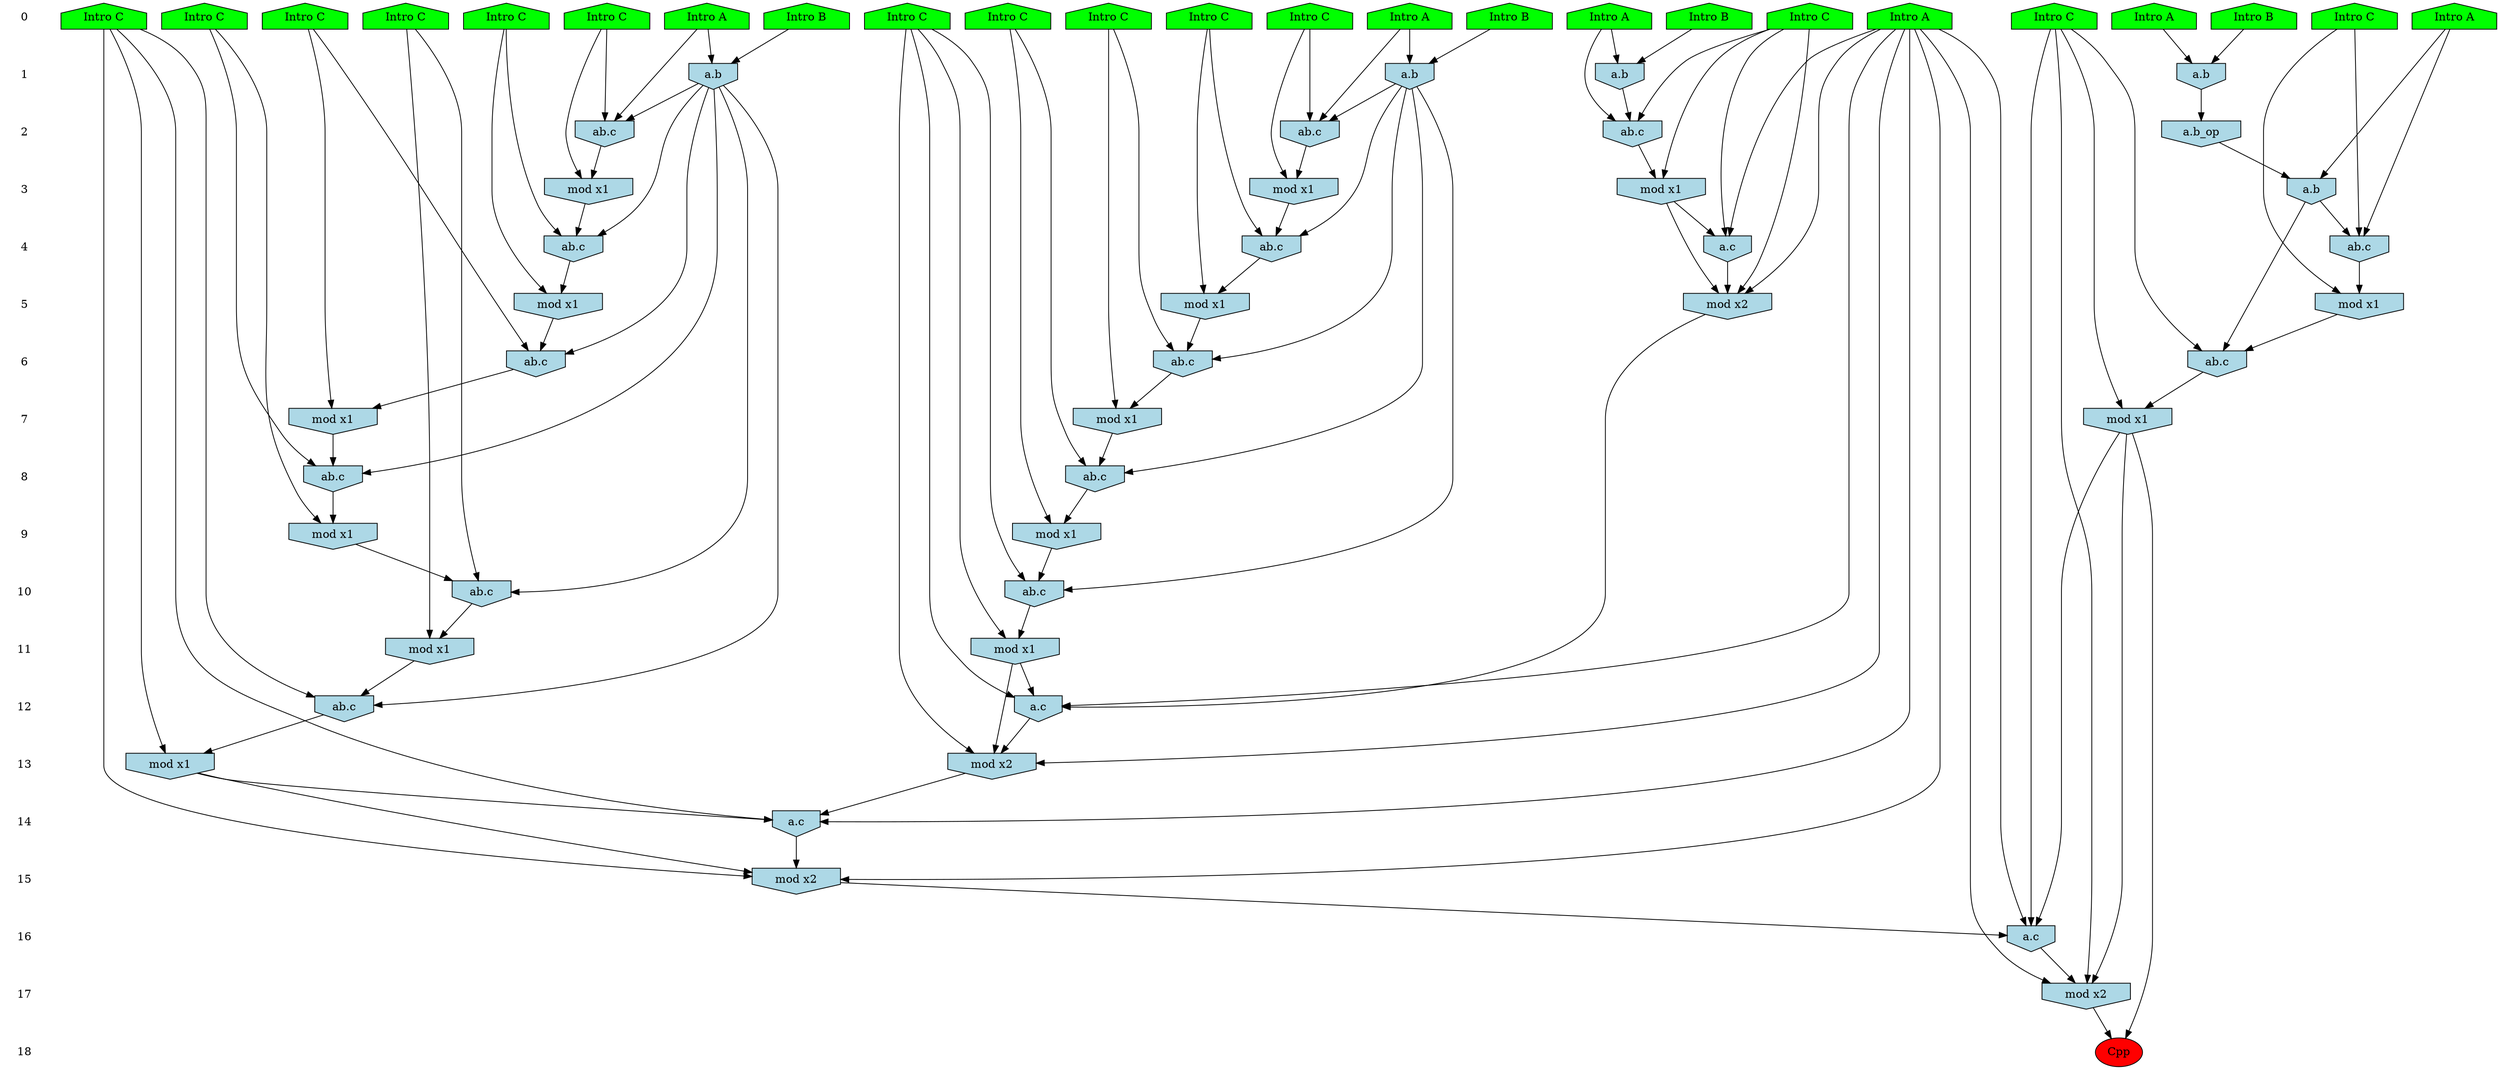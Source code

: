/* Compression of 1 causal flows obtained in average at 1.797526E+01 t.u */
/* Compressed causal flows were: [3202] */
digraph G{
 ranksep=.5 ; 
{ rank = same ; "0" [shape=plaintext] ; node_1 [label ="Intro A", shape=house, style=filled, fillcolor=green] ;
node_2 [label ="Intro A", shape=house, style=filled, fillcolor=green] ;
node_3 [label ="Intro A", shape=house, style=filled, fillcolor=green] ;
node_4 [label ="Intro A", shape=house, style=filled, fillcolor=green] ;
node_5 [label ="Intro B", shape=house, style=filled, fillcolor=green] ;
node_6 [label ="Intro A", shape=house, style=filled, fillcolor=green] ;
node_7 [label ="Intro B", shape=house, style=filled, fillcolor=green] ;
node_8 [label ="Intro B", shape=house, style=filled, fillcolor=green] ;
node_9 [label ="Intro A", shape=house, style=filled, fillcolor=green] ;
node_10 [label ="Intro B", shape=house, style=filled, fillcolor=green] ;
node_11 [label ="Intro C", shape=house, style=filled, fillcolor=green] ;
node_12 [label ="Intro C", shape=house, style=filled, fillcolor=green] ;
node_13 [label ="Intro C", shape=house, style=filled, fillcolor=green] ;
node_14 [label ="Intro C", shape=house, style=filled, fillcolor=green] ;
node_15 [label ="Intro C", shape=house, style=filled, fillcolor=green] ;
node_16 [label ="Intro C", shape=house, style=filled, fillcolor=green] ;
node_17 [label ="Intro C", shape=house, style=filled, fillcolor=green] ;
node_18 [label ="Intro C", shape=house, style=filled, fillcolor=green] ;
node_19 [label ="Intro C", shape=house, style=filled, fillcolor=green] ;
node_20 [label ="Intro C", shape=house, style=filled, fillcolor=green] ;
node_21 [label ="Intro C", shape=house, style=filled, fillcolor=green] ;
node_22 [label ="Intro C", shape=house, style=filled, fillcolor=green] ;
node_23 [label ="Intro C", shape=house, style=filled, fillcolor=green] ;
node_24 [label ="Intro C", shape=house, style=filled, fillcolor=green] ;
}
{ rank = same ; "1" [shape=plaintext] ; node_25 [label="a.b", shape=invhouse, style=filled, fillcolor = lightblue] ;
node_27 [label="a.b", shape=invhouse, style=filled, fillcolor = lightblue] ;
node_29 [label="a.b", shape=invhouse, style=filled, fillcolor = lightblue] ;
node_38 [label="a.b", shape=invhouse, style=filled, fillcolor = lightblue] ;
}
{ rank = same ; "2" [shape=plaintext] ; node_26 [label="ab.c", shape=invhouse, style=filled, fillcolor = lightblue] ;
node_31 [label="ab.c", shape=invhouse, style=filled, fillcolor = lightblue] ;
node_39 [label="ab.c", shape=invhouse, style=filled, fillcolor = lightblue] ;
node_51 [label="a.b_op", shape=invhouse, style=filled, fillcolor = lightblue] ;
}
{ rank = same ; "3" [shape=plaintext] ; node_28 [label="mod x1", shape=invhouse, style=filled, fillcolor = lightblue] ;
node_32 [label="mod x1", shape=invhouse, style=filled, fillcolor = lightblue] ;
node_41 [label="mod x1", shape=invhouse, style=filled, fillcolor = lightblue] ;
node_54 [label="a.b", shape=invhouse, style=filled, fillcolor = lightblue] ;
}
{ rank = same ; "4" [shape=plaintext] ; node_30 [label="ab.c", shape=invhouse, style=filled, fillcolor = lightblue] ;
node_35 [label="ab.c", shape=invhouse, style=filled, fillcolor = lightblue] ;
node_52 [label="a.c", shape=invhouse, style=filled, fillcolor = lightblue] ;
node_55 [label="ab.c", shape=invhouse, style=filled, fillcolor = lightblue] ;
}
{ rank = same ; "5" [shape=plaintext] ; node_33 [label="mod x1", shape=invhouse, style=filled, fillcolor = lightblue] ;
node_40 [label="mod x1", shape=invhouse, style=filled, fillcolor = lightblue] ;
node_53 [label="mod x2", shape=invhouse, style=filled, fillcolor = lightblue] ;
node_58 [label="mod x1", shape=invhouse, style=filled, fillcolor = lightblue] ;
}
{ rank = same ; "6" [shape=plaintext] ; node_34 [label="ab.c", shape=invhouse, style=filled, fillcolor = lightblue] ;
node_43 [label="ab.c", shape=invhouse, style=filled, fillcolor = lightblue] ;
node_59 [label="ab.c", shape=invhouse, style=filled, fillcolor = lightblue] ;
}
{ rank = same ; "7" [shape=plaintext] ; node_36 [label="mod x1", shape=invhouse, style=filled, fillcolor = lightblue] ;
node_44 [label="mod x1", shape=invhouse, style=filled, fillcolor = lightblue] ;
node_61 [label="mod x1", shape=invhouse, style=filled, fillcolor = lightblue] ;
}
{ rank = same ; "8" [shape=plaintext] ; node_37 [label="ab.c", shape=invhouse, style=filled, fillcolor = lightblue] ;
node_45 [label="ab.c", shape=invhouse, style=filled, fillcolor = lightblue] ;
}
{ rank = same ; "9" [shape=plaintext] ; node_42 [label="mod x1", shape=invhouse, style=filled, fillcolor = lightblue] ;
node_46 [label="mod x1", shape=invhouse, style=filled, fillcolor = lightblue] ;
}
{ rank = same ; "10" [shape=plaintext] ; node_47 [label="ab.c", shape=invhouse, style=filled, fillcolor = lightblue] ;
node_48 [label="ab.c", shape=invhouse, style=filled, fillcolor = lightblue] ;
}
{ rank = same ; "11" [shape=plaintext] ; node_49 [label="mod x1", shape=invhouse, style=filled, fillcolor = lightblue] ;
node_50 [label="mod x1", shape=invhouse, style=filled, fillcolor = lightblue] ;
}
{ rank = same ; "12" [shape=plaintext] ; node_56 [label="a.c", shape=invhouse, style=filled, fillcolor = lightblue] ;
node_60 [label="ab.c", shape=invhouse, style=filled, fillcolor = lightblue] ;
}
{ rank = same ; "13" [shape=plaintext] ; node_57 [label="mod x2", shape=invhouse, style=filled, fillcolor = lightblue] ;
node_62 [label="mod x1", shape=invhouse, style=filled, fillcolor = lightblue] ;
}
{ rank = same ; "14" [shape=plaintext] ; node_63 [label="a.c", shape=invhouse, style=filled, fillcolor = lightblue] ;
}
{ rank = same ; "15" [shape=plaintext] ; node_64 [label="mod x2", shape=invhouse, style=filled, fillcolor = lightblue] ;
}
{ rank = same ; "16" [shape=plaintext] ; node_65 [label="a.c", shape=invhouse, style=filled, fillcolor = lightblue] ;
}
{ rank = same ; "17" [shape=plaintext] ; node_66 [label="mod x2", shape=invhouse, style=filled, fillcolor = lightblue] ;
}
{ rank = same ; "18" [shape=plaintext] ; node_67 [label ="Cpp", style=filled, fillcolor=red] ;
}
"0" -> "1" [style="invis"]; 
"1" -> "2" [style="invis"]; 
"2" -> "3" [style="invis"]; 
"3" -> "4" [style="invis"]; 
"4" -> "5" [style="invis"]; 
"5" -> "6" [style="invis"]; 
"6" -> "7" [style="invis"]; 
"7" -> "8" [style="invis"]; 
"8" -> "9" [style="invis"]; 
"9" -> "10" [style="invis"]; 
"10" -> "11" [style="invis"]; 
"11" -> "12" [style="invis"]; 
"12" -> "13" [style="invis"]; 
"13" -> "14" [style="invis"]; 
"14" -> "15" [style="invis"]; 
"15" -> "16" [style="invis"]; 
"16" -> "17" [style="invis"]; 
"17" -> "18" [style="invis"]; 
node_1 -> node_25
node_7 -> node_25
node_1 -> node_26
node_24 -> node_26
node_25 -> node_26
node_4 -> node_27
node_5 -> node_27
node_24 -> node_28
node_26 -> node_28
node_6 -> node_29
node_10 -> node_29
node_14 -> node_30
node_25 -> node_30
node_28 -> node_30
node_6 -> node_31
node_17 -> node_31
node_29 -> node_31
node_17 -> node_32
node_31 -> node_32
node_14 -> node_33
node_30 -> node_33
node_11 -> node_34
node_25 -> node_34
node_33 -> node_34
node_19 -> node_35
node_29 -> node_35
node_32 -> node_35
node_11 -> node_36
node_34 -> node_36
node_21 -> node_37
node_25 -> node_37
node_36 -> node_37
node_2 -> node_38
node_8 -> node_38
node_2 -> node_39
node_12 -> node_39
node_38 -> node_39
node_19 -> node_40
node_35 -> node_40
node_12 -> node_41
node_39 -> node_41
node_21 -> node_42
node_37 -> node_42
node_20 -> node_43
node_29 -> node_43
node_40 -> node_43
node_20 -> node_44
node_43 -> node_44
node_16 -> node_45
node_29 -> node_45
node_44 -> node_45
node_16 -> node_46
node_45 -> node_46
node_18 -> node_47
node_29 -> node_47
node_46 -> node_47
node_13 -> node_48
node_25 -> node_48
node_42 -> node_48
node_13 -> node_49
node_48 -> node_49
node_18 -> node_50
node_47 -> node_50
node_27 -> node_51
node_9 -> node_52
node_12 -> node_52
node_41 -> node_52
node_9 -> node_53
node_12 -> node_53
node_41 -> node_53
node_52 -> node_53
node_3 -> node_54
node_51 -> node_54
node_3 -> node_55
node_22 -> node_55
node_54 -> node_55
node_9 -> node_56
node_13 -> node_56
node_49 -> node_56
node_53 -> node_56
node_9 -> node_57
node_13 -> node_57
node_49 -> node_57
node_56 -> node_57
node_22 -> node_58
node_55 -> node_58
node_23 -> node_59
node_54 -> node_59
node_58 -> node_59
node_15 -> node_60
node_29 -> node_60
node_50 -> node_60
node_23 -> node_61
node_59 -> node_61
node_15 -> node_62
node_60 -> node_62
node_9 -> node_63
node_15 -> node_63
node_57 -> node_63
node_62 -> node_63
node_9 -> node_64
node_15 -> node_64
node_62 -> node_64
node_63 -> node_64
node_9 -> node_65
node_23 -> node_65
node_61 -> node_65
node_64 -> node_65
node_9 -> node_66
node_23 -> node_66
node_61 -> node_66
node_65 -> node_66
node_61 -> node_67
node_66 -> node_67
}
/*
 Dot generation time: 0.000271
*/